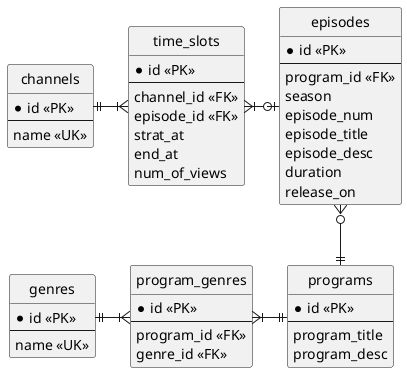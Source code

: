 @startuml internet_tv

hide circle
skinparam linetype ortho

entity "channels" as c {
    *id <<PK>>
    --
    name <<UK>>
}

entity "time_slots" as t {
    *id <<PK>>
    --
    channel_id <<FK>>
    episode_id <<FK>>
    strat_at
    end_at
    num_of_views
}

entity "episodes" as e {
    *id <<PK>>
    --
    program_id <<FK>>
    season
    episode_num
    episode_title
    episode_desc
    duration
    release_on
}

entity "genres" as g {
    *id <<PK>>
    --
    name <<UK>>
}

entity "program_genres" as pg {
    *id <<PK>>
    --
    program_id <<FK>>
    genre_id <<FK>>
}

entity "programs" as p {
    *id <<PK>>
    --
    program_title
    program_desc
}

c ||-r-|{ t
e }o-d-|| p
e |o-l-|{ t
p ||-l-|{ pg
pg }|-l-|| g

@enduml